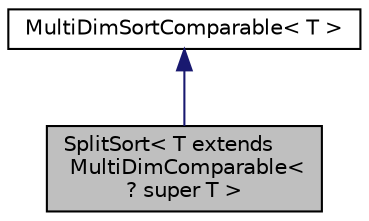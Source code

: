 digraph "SplitSort&lt; T extends MultiDimComparable&lt;? super T &gt;"
{
 // INTERACTIVE_SVG=YES
  bgcolor="transparent";
  edge [fontname="Helvetica",fontsize="10",labelfontname="Helvetica",labelfontsize="10"];
  node [fontname="Helvetica",fontsize="10",shape=record];
  Node2 [label="SplitSort\< T extends\l MultiDimComparable\<\l? super T \>",height=0.2,width=0.4,color="black", fillcolor="grey75", style="filled", fontcolor="black"];
  Node3 -> Node2 [dir="back",color="midnightblue",fontsize="10",style="solid",fontname="Helvetica"];
  Node3 [label="MultiDimSortComparable\< T \>",height=0.2,width=0.4,color="black",URL="$interfaceumontreal_1_1ssj_1_1util_1_1sort_1_1MultiDimSortComparable.html"];
}
